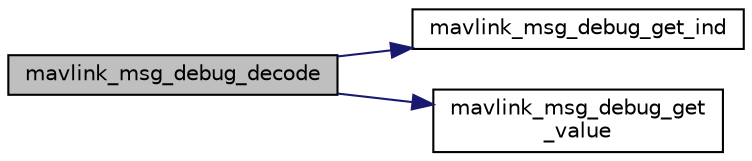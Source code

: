 digraph "mavlink_msg_debug_decode"
{
 // INTERACTIVE_SVG=YES
  edge [fontname="Helvetica",fontsize="10",labelfontname="Helvetica",labelfontsize="10"];
  node [fontname="Helvetica",fontsize="10",shape=record];
  rankdir="LR";
  Node1 [label="mavlink_msg_debug_decode",height=0.2,width=0.4,color="black", fillcolor="grey75", style="filled" fontcolor="black"];
  Node1 -> Node2 [color="midnightblue",fontsize="10",style="solid",fontname="Helvetica"];
  Node2 [label="mavlink_msg_debug_get_ind",height=0.2,width=0.4,color="black", fillcolor="white", style="filled",URL="$v0_89_2common_2mavlink__msg__debug_8h.html#a5e02a5c225746738425866bde69cf9ea",tooltip="Send a debug message. "];
  Node1 -> Node3 [color="midnightblue",fontsize="10",style="solid",fontname="Helvetica"];
  Node3 [label="mavlink_msg_debug_get\l_value",height=0.2,width=0.4,color="black", fillcolor="white", style="filled",URL="$v0_89_2common_2mavlink__msg__debug_8h.html#af7471d7ffa485f1951ba39881b3b5c25",tooltip="Get field value from debug message. "];
}
